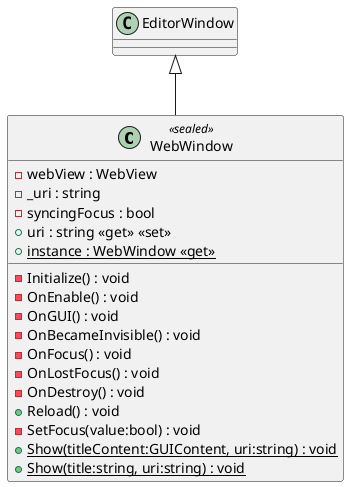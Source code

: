 @startuml
class WebWindow <<sealed>> {
    - Initialize() : void
    - webView : WebView
    - _uri : string
    - syncingFocus : bool
    + uri : string <<get>> <<set>>
    - OnEnable() : void
    - OnGUI() : void
    - OnBecameInvisible() : void
    - OnFocus() : void
    - OnLostFocus() : void
    - OnDestroy() : void
    + Reload() : void
    - SetFocus(value:bool) : void
    + {static} instance : WebWindow <<get>>
    + {static} Show(titleContent:GUIContent, uri:string) : void
    + {static} Show(title:string, uri:string) : void
}
EditorWindow <|-- WebWindow
@enduml
